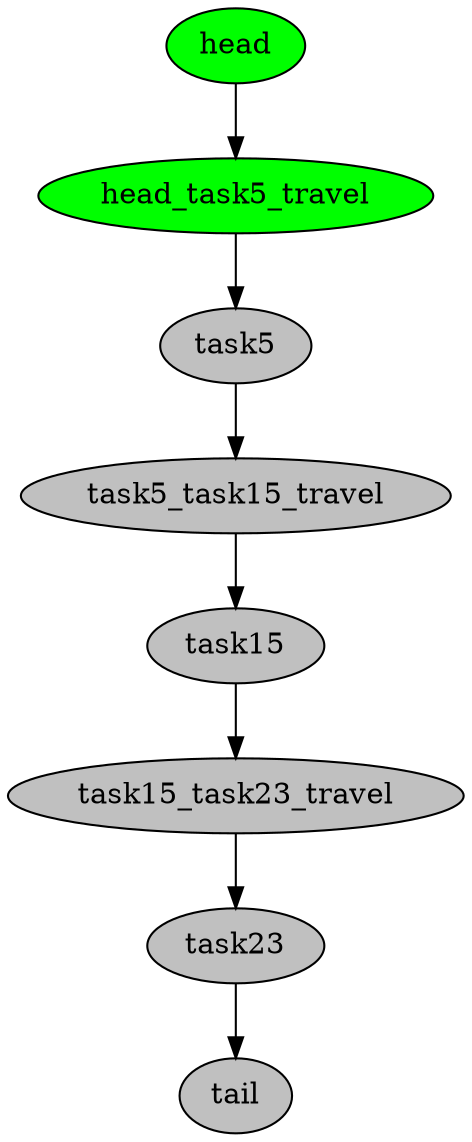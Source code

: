 digraph timeline {
head[label="head",style=filled,fillcolor=green,fontcolor=black];
head_task5_travel[label="head_task5_travel",style=filled,fillcolor=green,fontcolor=black];
task5[label="task5",style=filled,fillcolor=gray,fontcolor=black];
task5_task15_travel[label="task5_task15_travel",style=filled,fillcolor=gray,fontcolor=black];
task15[label="task15",style=filled,fillcolor=gray,fontcolor=black];
task15_task23_travel[label="task15_task23_travel",style=filled,fillcolor=gray,fontcolor=black];
task23[label="task23",style=filled,fillcolor=gray,fontcolor=black];
tail[label="tail",style=filled,fillcolor=gray,fontcolor=black];
"head"->"head_task5_travel"[color=black];
"head_task5_travel"->"task5"[color=black];
"task5"->"task5_task15_travel"[color=black];
"task5_task15_travel"->"task15"[color=black];
"task15"->"task15_task23_travel"[color=black];
"task15_task23_travel"->"task23"[color=black];
"task23"->"tail"[color=black];
}
